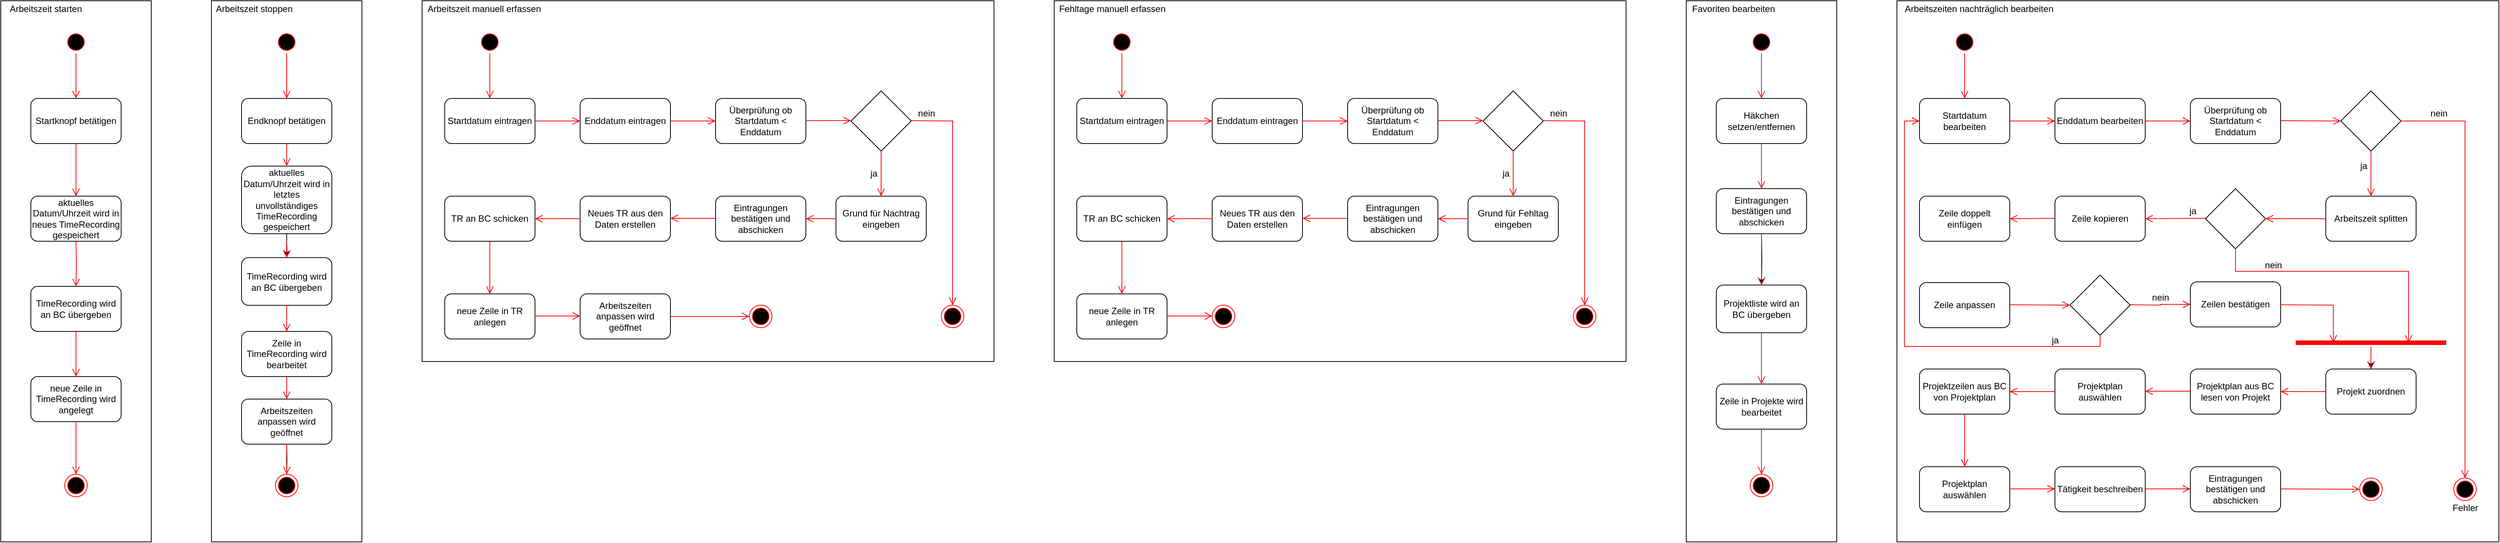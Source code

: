 <mxfile version="17.2.4" type="device"><diagram id="kgpKYQtTHZ0yAKxKKP6v" name="Page-1"><mxGraphModel dx="1422" dy="865" grid="1" gridSize="10" guides="1" tooltips="1" connect="1" arrows="1" fold="1" page="1" pageScale="1" pageWidth="1169" pageHeight="827" math="0" shadow="0"><root><mxCell id="0"/><mxCell id="1" parent="0"/><mxCell id="fojw1kP95A78XZl5-743-1" value="Arbeitszeit starten" style="rounded=0;whiteSpace=wrap;html=1;labelPosition=left;verticalLabelPosition=top;align=right;verticalAlign=bottom;spacingBottom=-20;textDirection=ltr;fontColor=default;spacingLeft=0;spacingRight=-110;" vertex="1" parent="1"><mxGeometry x="40" y="40" width="200" height="720" as="geometry"/></mxCell><mxCell id="fojw1kP95A78XZl5-743-2" value="Startknopf betätigen" style="rounded=1;whiteSpace=wrap;html=1;fontColor=default;" vertex="1" parent="1"><mxGeometry x="80" y="170" width="120" height="60" as="geometry"/></mxCell><mxCell id="fojw1kP95A78XZl5-743-3" value="aktuelles Datum/Uhrzeit wird in neues TimeRecording gespeichert" style="rounded=1;whiteSpace=wrap;html=1;fontColor=default;" vertex="1" parent="1"><mxGeometry x="80" y="300" width="120" height="60" as="geometry"/></mxCell><mxCell id="fojw1kP95A78XZl5-743-4" value="TimeRecording wird an BC übergeben" style="rounded=1;whiteSpace=wrap;html=1;fontColor=default;" vertex="1" parent="1"><mxGeometry x="80" y="420" width="120" height="60" as="geometry"/></mxCell><mxCell id="fojw1kP95A78XZl5-743-5" value="neue Zeile in TimeRecording wird angelegt" style="rounded=1;whiteSpace=wrap;html=1;fontColor=default;" vertex="1" parent="1"><mxGeometry x="80" y="540" width="120" height="60" as="geometry"/></mxCell><mxCell id="fojw1kP95A78XZl5-743-6" value="" style="ellipse;html=1;shape=startState;fillColor=#000000;strokeColor=#ff0000;fontColor=default;" vertex="1" parent="1"><mxGeometry x="125" y="80" width="30" height="30" as="geometry"/></mxCell><mxCell id="fojw1kP95A78XZl5-743-7" value="" style="edgeStyle=orthogonalEdgeStyle;html=1;verticalAlign=bottom;endArrow=open;endSize=8;strokeColor=#ff0000;rounded=0;fontColor=default;" edge="1" source="fojw1kP95A78XZl5-743-6" parent="1"><mxGeometry relative="1" as="geometry"><mxPoint x="140" y="170" as="targetPoint"/></mxGeometry></mxCell><mxCell id="fojw1kP95A78XZl5-743-9" value="" style="edgeStyle=orthogonalEdgeStyle;html=1;verticalAlign=bottom;endArrow=open;endSize=8;strokeColor=#ff0000;rounded=0;fontColor=default;entryX=0.5;entryY=0;entryDx=0;entryDy=0;exitX=0.5;exitY=1;exitDx=0;exitDy=0;" edge="1" parent="1" source="fojw1kP95A78XZl5-743-2" target="fojw1kP95A78XZl5-743-3"><mxGeometry relative="1" as="geometry"><mxPoint x="160" y="190" as="targetPoint"/><mxPoint x="160" y="130" as="sourcePoint"/></mxGeometry></mxCell><mxCell id="fojw1kP95A78XZl5-743-10" value="" style="edgeStyle=orthogonalEdgeStyle;html=1;verticalAlign=bottom;endArrow=open;endSize=8;strokeColor=#ff0000;rounded=0;fontColor=default;entryX=0.5;entryY=0;entryDx=0;entryDy=0;" edge="1" parent="1" target="fojw1kP95A78XZl5-743-4"><mxGeometry relative="1" as="geometry"><mxPoint x="170" y="200" as="targetPoint"/><mxPoint x="140" y="360" as="sourcePoint"/></mxGeometry></mxCell><mxCell id="fojw1kP95A78XZl5-743-11" value="" style="edgeStyle=orthogonalEdgeStyle;html=1;verticalAlign=bottom;endArrow=open;endSize=8;strokeColor=#ff0000;rounded=0;fontColor=default;entryX=0.5;entryY=0;entryDx=0;entryDy=0;exitX=0.5;exitY=1;exitDx=0;exitDy=0;" edge="1" parent="1" source="fojw1kP95A78XZl5-743-4" target="fojw1kP95A78XZl5-743-5"><mxGeometry relative="1" as="geometry"><mxPoint x="180" y="210" as="targetPoint"/><mxPoint x="180" y="150" as="sourcePoint"/></mxGeometry></mxCell><mxCell id="fojw1kP95A78XZl5-743-12" value="" style="ellipse;html=1;shape=endState;fillColor=#000000;strokeColor=#ff0000;fontColor=default;" vertex="1" parent="1"><mxGeometry x="125" y="670" width="30" height="30" as="geometry"/></mxCell><mxCell id="fojw1kP95A78XZl5-743-13" value="" style="edgeStyle=orthogonalEdgeStyle;html=1;verticalAlign=bottom;endArrow=open;endSize=8;strokeColor=#ff0000;rounded=0;fontColor=default;entryX=0.5;entryY=0;entryDx=0;entryDy=0;exitX=0.5;exitY=1;exitDx=0;exitDy=0;" edge="1" parent="1" source="fojw1kP95A78XZl5-743-5" target="fojw1kP95A78XZl5-743-12"><mxGeometry relative="1" as="geometry"><mxPoint x="150" y="550" as="targetPoint"/><mxPoint x="150" y="490" as="sourcePoint"/></mxGeometry></mxCell><mxCell id="fojw1kP95A78XZl5-743-15" value="Arbeitszeit stoppen" style="rounded=0;whiteSpace=wrap;html=1;labelPosition=left;verticalLabelPosition=top;align=right;verticalAlign=bottom;spacingBottom=-20;textDirection=ltr;fontColor=default;spacingLeft=0;spacingRight=-110;" vertex="1" parent="1"><mxGeometry x="320" y="40" width="200" height="720" as="geometry"/></mxCell><mxCell id="fojw1kP95A78XZl5-743-16" value="Endknopf betätigen" style="rounded=1;whiteSpace=wrap;html=1;fontColor=default;" vertex="1" parent="1"><mxGeometry x="360" y="170" width="120" height="60" as="geometry"/></mxCell><mxCell id="fojw1kP95A78XZl5-743-30" value="" style="edgeStyle=orthogonalEdgeStyle;rounded=0;orthogonalLoop=1;jettySize=auto;html=1;fontColor=default;" edge="1" parent="1" source="fojw1kP95A78XZl5-743-17" target="fojw1kP95A78XZl5-743-18"><mxGeometry relative="1" as="geometry"/></mxCell><mxCell id="fojw1kP95A78XZl5-743-17" value="aktuelles Datum/Uhrzeit wird in letztes unvollständiges TimeRecording gespeichert" style="rounded=1;whiteSpace=wrap;html=1;fontColor=default;" vertex="1" parent="1"><mxGeometry x="360" y="260" width="120" height="90" as="geometry"/></mxCell><mxCell id="fojw1kP95A78XZl5-743-18" value="TimeRecording wird an BC übergeben" style="rounded=1;whiteSpace=wrap;html=1;fontColor=default;" vertex="1" parent="1"><mxGeometry x="360" y="381.75" width="120" height="63.5" as="geometry"/></mxCell><mxCell id="fojw1kP95A78XZl5-743-19" value="Zeile in TimeRecording wird bearbeitet" style="rounded=1;whiteSpace=wrap;html=1;fontColor=default;" vertex="1" parent="1"><mxGeometry x="360" y="480" width="120" height="60" as="geometry"/></mxCell><mxCell id="fojw1kP95A78XZl5-743-20" value="" style="ellipse;html=1;shape=startState;fillColor=#000000;strokeColor=#ff0000;fontColor=default;" vertex="1" parent="1"><mxGeometry x="405" y="80" width="30" height="30" as="geometry"/></mxCell><mxCell id="fojw1kP95A78XZl5-743-21" value="" style="edgeStyle=orthogonalEdgeStyle;html=1;verticalAlign=bottom;endArrow=open;endSize=8;strokeColor=#ff0000;rounded=0;fontColor=default;" edge="1" parent="1" source="fojw1kP95A78XZl5-743-20"><mxGeometry relative="1" as="geometry"><mxPoint x="420" y="170" as="targetPoint"/></mxGeometry></mxCell><mxCell id="fojw1kP95A78XZl5-743-22" value="" style="edgeStyle=orthogonalEdgeStyle;html=1;verticalAlign=bottom;endArrow=open;endSize=8;strokeColor=#ff0000;rounded=0;fontColor=default;entryX=0.5;entryY=0;entryDx=0;entryDy=0;exitX=0.5;exitY=1;exitDx=0;exitDy=0;" edge="1" parent="1" source="fojw1kP95A78XZl5-743-16" target="fojw1kP95A78XZl5-743-17"><mxGeometry relative="1" as="geometry"><mxPoint x="440" y="190" as="targetPoint"/><mxPoint x="440" y="130" as="sourcePoint"/></mxGeometry></mxCell><mxCell id="fojw1kP95A78XZl5-743-23" value="" style="edgeStyle=orthogonalEdgeStyle;html=1;verticalAlign=bottom;endArrow=open;endSize=8;strokeColor=#ff0000;rounded=0;fontColor=default;entryX=0.5;entryY=0;entryDx=0;entryDy=0;" edge="1" parent="1" target="fojw1kP95A78XZl5-743-18"><mxGeometry relative="1" as="geometry"><mxPoint x="450" y="200" as="targetPoint"/><mxPoint x="420" y="360" as="sourcePoint"/></mxGeometry></mxCell><mxCell id="fojw1kP95A78XZl5-743-24" value="" style="edgeStyle=orthogonalEdgeStyle;html=1;verticalAlign=bottom;endArrow=open;endSize=8;strokeColor=#ff0000;rounded=0;fontColor=default;entryX=0.5;entryY=0;entryDx=0;entryDy=0;exitX=0.5;exitY=1;exitDx=0;exitDy=0;" edge="1" parent="1" source="fojw1kP95A78XZl5-743-18" target="fojw1kP95A78XZl5-743-19"><mxGeometry relative="1" as="geometry"><mxPoint x="460" y="210" as="targetPoint"/><mxPoint x="460" y="150" as="sourcePoint"/></mxGeometry></mxCell><mxCell id="fojw1kP95A78XZl5-743-67" value="" style="edgeStyle=orthogonalEdgeStyle;rounded=0;orthogonalLoop=1;jettySize=auto;html=1;fontColor=default;" edge="1" parent="1" source="fojw1kP95A78XZl5-743-25"><mxGeometry relative="1" as="geometry"><mxPoint x="420" y="590" as="targetPoint"/></mxGeometry></mxCell><mxCell id="fojw1kP95A78XZl5-743-25" value="" style="ellipse;html=1;shape=endState;fillColor=#000000;strokeColor=#ff0000;fontColor=default;" vertex="1" parent="1"><mxGeometry x="405" y="670" width="30" height="30" as="geometry"/></mxCell><mxCell id="fojw1kP95A78XZl5-743-27" value="Arbeitszeiten anpassen wird geöffnet" style="rounded=1;whiteSpace=wrap;html=1;fontColor=default;" vertex="1" parent="1"><mxGeometry x="360" y="570" width="120" height="60" as="geometry"/></mxCell><mxCell id="fojw1kP95A78XZl5-743-28" value="" style="edgeStyle=orthogonalEdgeStyle;html=1;verticalAlign=bottom;endArrow=open;endSize=8;strokeColor=#ff0000;rounded=0;fontColor=default;entryX=0.5;entryY=0;entryDx=0;entryDy=0;exitX=0.5;exitY=1;exitDx=0;exitDy=0;" edge="1" parent="1" source="fojw1kP95A78XZl5-743-19" target="fojw1kP95A78XZl5-743-27"><mxGeometry relative="1" as="geometry"><mxPoint x="430" y="510" as="targetPoint"/><mxPoint x="430" y="453.5" as="sourcePoint"/></mxGeometry></mxCell><mxCell id="fojw1kP95A78XZl5-743-29" value="" style="edgeStyle=orthogonalEdgeStyle;html=1;verticalAlign=bottom;endArrow=open;endSize=8;strokeColor=#ff0000;rounded=0;fontColor=default;entryX=0.5;entryY=0;entryDx=0;entryDy=0;" edge="1" parent="1" target="fojw1kP95A78XZl5-743-25"><mxGeometry relative="1" as="geometry"><mxPoint x="440" y="520" as="targetPoint"/><mxPoint x="420" y="630" as="sourcePoint"/></mxGeometry></mxCell><mxCell id="fojw1kP95A78XZl5-743-32" value="Arbeitszeit manuell erfassen" style="rounded=0;whiteSpace=wrap;html=1;labelPosition=left;verticalLabelPosition=top;align=right;verticalAlign=bottom;spacingBottom=-20;textDirection=ltr;fontColor=default;spacingLeft=0;spacingRight=-160;" vertex="1" parent="1"><mxGeometry x="600" y="40" width="760" height="480" as="geometry"/></mxCell><mxCell id="fojw1kP95A78XZl5-743-33" value="" style="ellipse;html=1;shape=startState;fillColor=#000000;strokeColor=#ff0000;fontColor=default;" vertex="1" parent="1"><mxGeometry x="675" y="80" width="30" height="30" as="geometry"/></mxCell><mxCell id="fojw1kP95A78XZl5-743-34" value="" style="edgeStyle=orthogonalEdgeStyle;html=1;verticalAlign=bottom;endArrow=open;endSize=8;strokeColor=#ff0000;rounded=0;fontColor=default;" edge="1" source="fojw1kP95A78XZl5-743-33" parent="1"><mxGeometry relative="1" as="geometry"><mxPoint x="690" y="170" as="targetPoint"/></mxGeometry></mxCell><mxCell id="fojw1kP95A78XZl5-743-35" value="Startdatum eintragen" style="rounded=1;whiteSpace=wrap;html=1;fontColor=default;" vertex="1" parent="1"><mxGeometry x="630" y="170" width="120" height="60" as="geometry"/></mxCell><mxCell id="fojw1kP95A78XZl5-743-36" value="Enddatum eintragen" style="rounded=1;whiteSpace=wrap;html=1;fontColor=default;" vertex="1" parent="1"><mxGeometry x="810" y="170" width="120" height="60" as="geometry"/></mxCell><mxCell id="fojw1kP95A78XZl5-743-37" value="Überprüfung ob Startdatum &amp;lt; Enddatum" style="rounded=1;whiteSpace=wrap;html=1;fontColor=default;" vertex="1" parent="1"><mxGeometry x="990" y="170" width="120" height="60" as="geometry"/></mxCell><mxCell id="fojw1kP95A78XZl5-743-41" value="" style="edgeStyle=orthogonalEdgeStyle;html=1;verticalAlign=bottom;endArrow=open;endSize=8;strokeColor=#ff0000;rounded=0;fontColor=default;entryX=0;entryY=0.5;entryDx=0;entryDy=0;exitX=1;exitY=0.5;exitDx=0;exitDy=0;" edge="1" parent="1" source="fojw1kP95A78XZl5-743-35" target="fojw1kP95A78XZl5-743-36"><mxGeometry relative="1" as="geometry"><mxPoint x="700" y="180" as="targetPoint"/><mxPoint x="700" y="120" as="sourcePoint"/></mxGeometry></mxCell><mxCell id="fojw1kP95A78XZl5-743-42" value="" style="edgeStyle=orthogonalEdgeStyle;html=1;verticalAlign=bottom;endArrow=open;endSize=8;strokeColor=#ff0000;rounded=0;fontColor=default;entryX=0;entryY=0.5;entryDx=0;entryDy=0;exitX=1;exitY=0.5;exitDx=0;exitDy=0;" edge="1" parent="1" source="fojw1kP95A78XZl5-743-36" target="fojw1kP95A78XZl5-743-37"><mxGeometry relative="1" as="geometry"><mxPoint x="820" y="210" as="targetPoint"/><mxPoint x="760" y="210" as="sourcePoint"/></mxGeometry></mxCell><mxCell id="fojw1kP95A78XZl5-743-44" value="" style="rhombus;whiteSpace=wrap;html=1;fontColor=default;" vertex="1" parent="1"><mxGeometry x="1170" y="160" width="80" height="80" as="geometry"/></mxCell><mxCell id="fojw1kP95A78XZl5-743-46" value="" style="edgeStyle=orthogonalEdgeStyle;html=1;verticalAlign=bottom;endArrow=open;endSize=8;strokeColor=#ff0000;rounded=0;fontColor=default;entryX=0;entryY=0.5;entryDx=0;entryDy=0;exitX=1;exitY=0.5;exitDx=0;exitDy=0;" edge="1" parent="1"><mxGeometry relative="1" as="geometry"><mxPoint x="1170" y="199.5" as="targetPoint"/><mxPoint x="1110" y="199.5" as="sourcePoint"/></mxGeometry></mxCell><mxCell id="fojw1kP95A78XZl5-743-48" value="Grund für Nachtrag eingeben" style="rounded=1;whiteSpace=wrap;html=1;fontColor=default;" vertex="1" parent="1"><mxGeometry x="1150" y="300" width="120" height="60" as="geometry"/></mxCell><mxCell id="fojw1kP95A78XZl5-743-49" value="" style="edgeStyle=orthogonalEdgeStyle;html=1;verticalAlign=bottom;endArrow=open;endSize=8;strokeColor=#ff0000;rounded=0;fontColor=default;entryX=0.5;entryY=0;entryDx=0;entryDy=0;exitX=0.5;exitY=1;exitDx=0;exitDy=0;" edge="1" parent="1" source="fojw1kP95A78XZl5-743-44" target="fojw1kP95A78XZl5-743-48"><mxGeometry relative="1" as="geometry"><mxPoint x="1240" y="280" as="targetPoint"/><mxPoint x="1180" y="280" as="sourcePoint"/></mxGeometry></mxCell><mxCell id="fojw1kP95A78XZl5-743-50" value="ja" style="text;html=1;align=center;verticalAlign=middle;resizable=0;points=[];autosize=1;strokeColor=none;fillColor=none;fontColor=default;" vertex="1" parent="1"><mxGeometry x="1190" y="260" width="20" height="20" as="geometry"/></mxCell><mxCell id="fojw1kP95A78XZl5-743-51" value="" style="edgeStyle=orthogonalEdgeStyle;html=1;verticalAlign=bottom;endArrow=open;endSize=8;strokeColor=#ff0000;rounded=0;fontColor=default;entryX=0.5;entryY=0;entryDx=0;entryDy=0;exitX=1;exitY=0.5;exitDx=0;exitDy=0;" edge="1" parent="1" target="fojw1kP95A78XZl5-743-52"><mxGeometry relative="1" as="geometry"><mxPoint x="1310" y="199.5" as="targetPoint"/><mxPoint x="1250" y="199.5" as="sourcePoint"/></mxGeometry></mxCell><mxCell id="fojw1kP95A78XZl5-743-52" value="" style="ellipse;html=1;shape=endState;fillColor=#000000;strokeColor=#ff0000;fontColor=default;" vertex="1" parent="1"><mxGeometry x="1290" y="445" width="30" height="30" as="geometry"/></mxCell><mxCell id="fojw1kP95A78XZl5-743-53" value="nein" style="text;html=1;align=center;verticalAlign=middle;resizable=0;points=[];autosize=1;strokeColor=none;fillColor=none;fontColor=default;" vertex="1" parent="1"><mxGeometry x="1250" y="180" width="40" height="20" as="geometry"/></mxCell><mxCell id="fojw1kP95A78XZl5-743-54" value="Eintragungen bestätigen und abschicken" style="rounded=1;whiteSpace=wrap;html=1;fontColor=default;" vertex="1" parent="1"><mxGeometry x="990" y="300" width="120" height="60" as="geometry"/></mxCell><mxCell id="fojw1kP95A78XZl5-743-55" value="Neues TR aus den Daten erstellen" style="rounded=1;whiteSpace=wrap;html=1;fontColor=default;" vertex="1" parent="1"><mxGeometry x="810" y="300" width="120" height="60" as="geometry"/></mxCell><mxCell id="fojw1kP95A78XZl5-743-56" value="TR an BC schicken" style="rounded=1;whiteSpace=wrap;html=1;fontColor=default;" vertex="1" parent="1"><mxGeometry x="630" y="300" width="120" height="60" as="geometry"/></mxCell><mxCell id="fojw1kP95A78XZl5-743-57" value="neue Zeile in TR anlegen" style="rounded=1;whiteSpace=wrap;html=1;fontColor=default;" vertex="1" parent="1"><mxGeometry x="630" y="430" width="120" height="60" as="geometry"/></mxCell><mxCell id="fojw1kP95A78XZl5-743-60" value="Arbeitszeiten anpassen wird geöffnet" style="rounded=1;whiteSpace=wrap;html=1;fontColor=default;" vertex="1" parent="1"><mxGeometry x="810" y="430" width="120" height="60" as="geometry"/></mxCell><mxCell id="fojw1kP95A78XZl5-743-61" value="" style="edgeStyle=orthogonalEdgeStyle;html=1;verticalAlign=bottom;endArrow=open;endSize=8;strokeColor=#ff0000;rounded=0;fontColor=default;entryX=0;entryY=0.5;entryDx=0;entryDy=0;exitX=1;exitY=0.5;exitDx=0;exitDy=0;" edge="1" parent="1"><mxGeometry relative="1" as="geometry"><mxPoint x="810" y="459.5" as="targetPoint"/><mxPoint x="750" y="459.5" as="sourcePoint"/></mxGeometry></mxCell><mxCell id="fojw1kP95A78XZl5-743-62" value="" style="edgeStyle=orthogonalEdgeStyle;html=1;verticalAlign=bottom;endArrow=open;endSize=8;strokeColor=#ff0000;rounded=0;fontColor=default;entryX=0.5;entryY=0;entryDx=0;entryDy=0;exitX=0.5;exitY=1;exitDx=0;exitDy=0;" edge="1" parent="1" source="fojw1kP95A78XZl5-743-56" target="fojw1kP95A78XZl5-743-57"><mxGeometry relative="1" as="geometry"><mxPoint x="810" y="414" as="targetPoint"/><mxPoint x="750" y="414" as="sourcePoint"/></mxGeometry></mxCell><mxCell id="fojw1kP95A78XZl5-743-63" value="" style="edgeStyle=orthogonalEdgeStyle;html=1;verticalAlign=bottom;endArrow=open;endSize=8;strokeColor=#ff0000;rounded=0;fontColor=default;entryX=1;entryY=0.5;entryDx=0;entryDy=0;exitX=0;exitY=0.5;exitDx=0;exitDy=0;" edge="1" parent="1" source="fojw1kP95A78XZl5-743-55" target="fojw1kP95A78XZl5-743-56"><mxGeometry relative="1" as="geometry"><mxPoint x="700" y="440" as="targetPoint"/><mxPoint x="700" y="370" as="sourcePoint"/></mxGeometry></mxCell><mxCell id="fojw1kP95A78XZl5-743-64" value="" style="edgeStyle=orthogonalEdgeStyle;html=1;verticalAlign=bottom;endArrow=open;endSize=8;strokeColor=#ff0000;rounded=0;fontColor=default;entryX=1;entryY=0.5;entryDx=0;entryDy=0;exitX=0;exitY=0.5;exitDx=0;exitDy=0;" edge="1" parent="1"><mxGeometry relative="1" as="geometry"><mxPoint x="930" y="329.5" as="targetPoint"/><mxPoint x="990" y="329.5" as="sourcePoint"/></mxGeometry></mxCell><mxCell id="fojw1kP95A78XZl5-743-65" value="" style="edgeStyle=orthogonalEdgeStyle;html=1;verticalAlign=bottom;endArrow=open;endSize=8;strokeColor=#ff0000;rounded=0;fontColor=default;" edge="1" parent="1"><mxGeometry relative="1" as="geometry"><mxPoint x="1110" y="330" as="targetPoint"/><mxPoint x="1150" y="330" as="sourcePoint"/></mxGeometry></mxCell><mxCell id="fojw1kP95A78XZl5-743-68" value="" style="ellipse;html=1;shape=endState;fillColor=#000000;strokeColor=#ff0000;fontColor=default;" vertex="1" parent="1"><mxGeometry x="1035" y="445" width="30" height="30" as="geometry"/></mxCell><mxCell id="fojw1kP95A78XZl5-743-69" value="" style="edgeStyle=orthogonalEdgeStyle;html=1;verticalAlign=bottom;endArrow=open;endSize=8;strokeColor=#ff0000;rounded=0;fontColor=default;entryX=0;entryY=0.5;entryDx=0;entryDy=0;exitX=1;exitY=0.5;exitDx=0;exitDy=0;" edge="1" parent="1" target="fojw1kP95A78XZl5-743-68" source="fojw1kP95A78XZl5-743-60"><mxGeometry relative="1" as="geometry"><mxPoint x="1065" y="300" as="targetPoint"/><mxPoint x="1045" y="410" as="sourcePoint"/></mxGeometry></mxCell><mxCell id="fojw1kP95A78XZl5-743-70" value="Fehltage manuell erfassen" style="rounded=0;whiteSpace=wrap;html=1;labelPosition=left;verticalLabelPosition=top;align=right;verticalAlign=bottom;spacingBottom=-20;textDirection=ltr;fontColor=default;spacingLeft=0;spacingRight=-150;" vertex="1" parent="1"><mxGeometry x="1440" y="40" width="760" height="480" as="geometry"/></mxCell><mxCell id="fojw1kP95A78XZl5-743-71" value="" style="ellipse;html=1;shape=startState;fillColor=#000000;strokeColor=#ff0000;fontColor=default;" vertex="1" parent="1"><mxGeometry x="1515" y="80" width="30" height="30" as="geometry"/></mxCell><mxCell id="fojw1kP95A78XZl5-743-72" value="" style="edgeStyle=orthogonalEdgeStyle;html=1;verticalAlign=bottom;endArrow=open;endSize=8;strokeColor=#ff0000;rounded=0;fontColor=default;" edge="1" source="fojw1kP95A78XZl5-743-71" parent="1"><mxGeometry relative="1" as="geometry"><mxPoint x="1530" y="170" as="targetPoint"/></mxGeometry></mxCell><mxCell id="fojw1kP95A78XZl5-743-73" value="Startdatum eintragen" style="rounded=1;whiteSpace=wrap;html=1;fontColor=default;" vertex="1" parent="1"><mxGeometry x="1470" y="170" width="120" height="60" as="geometry"/></mxCell><mxCell id="fojw1kP95A78XZl5-743-74" value="Enddatum eintragen" style="rounded=1;whiteSpace=wrap;html=1;fontColor=default;" vertex="1" parent="1"><mxGeometry x="1650" y="170" width="120" height="60" as="geometry"/></mxCell><mxCell id="fojw1kP95A78XZl5-743-75" value="Überprüfung ob Startdatum &amp;lt; Enddatum" style="rounded=1;whiteSpace=wrap;html=1;fontColor=default;" vertex="1" parent="1"><mxGeometry x="1830" y="170" width="120" height="60" as="geometry"/></mxCell><mxCell id="fojw1kP95A78XZl5-743-76" value="" style="edgeStyle=orthogonalEdgeStyle;html=1;verticalAlign=bottom;endArrow=open;endSize=8;strokeColor=#ff0000;rounded=0;fontColor=default;entryX=0;entryY=0.5;entryDx=0;entryDy=0;exitX=1;exitY=0.5;exitDx=0;exitDy=0;" edge="1" source="fojw1kP95A78XZl5-743-73" target="fojw1kP95A78XZl5-743-74" parent="1"><mxGeometry relative="1" as="geometry"><mxPoint x="1540" y="180" as="targetPoint"/><mxPoint x="1540" y="120" as="sourcePoint"/></mxGeometry></mxCell><mxCell id="fojw1kP95A78XZl5-743-77" value="" style="edgeStyle=orthogonalEdgeStyle;html=1;verticalAlign=bottom;endArrow=open;endSize=8;strokeColor=#ff0000;rounded=0;fontColor=default;entryX=0;entryY=0.5;entryDx=0;entryDy=0;exitX=1;exitY=0.5;exitDx=0;exitDy=0;" edge="1" source="fojw1kP95A78XZl5-743-74" target="fojw1kP95A78XZl5-743-75" parent="1"><mxGeometry relative="1" as="geometry"><mxPoint x="1660" y="210" as="targetPoint"/><mxPoint x="1600" y="210" as="sourcePoint"/></mxGeometry></mxCell><mxCell id="fojw1kP95A78XZl5-743-78" value="" style="rhombus;whiteSpace=wrap;html=1;fontColor=default;" vertex="1" parent="1"><mxGeometry x="2010" y="160" width="80" height="80" as="geometry"/></mxCell><mxCell id="fojw1kP95A78XZl5-743-79" value="" style="edgeStyle=orthogonalEdgeStyle;html=1;verticalAlign=bottom;endArrow=open;endSize=8;strokeColor=#ff0000;rounded=0;fontColor=default;entryX=0;entryY=0.5;entryDx=0;entryDy=0;exitX=1;exitY=0.5;exitDx=0;exitDy=0;" edge="1" parent="1"><mxGeometry relative="1" as="geometry"><mxPoint x="2010" y="199.5" as="targetPoint"/><mxPoint x="1950" y="199.5" as="sourcePoint"/></mxGeometry></mxCell><mxCell id="fojw1kP95A78XZl5-743-80" value="Grund für Fehltag eingeben" style="rounded=1;whiteSpace=wrap;html=1;fontColor=default;" vertex="1" parent="1"><mxGeometry x="1990" y="300" width="120" height="60" as="geometry"/></mxCell><mxCell id="fojw1kP95A78XZl5-743-81" value="" style="edgeStyle=orthogonalEdgeStyle;html=1;verticalAlign=bottom;endArrow=open;endSize=8;strokeColor=#ff0000;rounded=0;fontColor=default;entryX=0.5;entryY=0;entryDx=0;entryDy=0;exitX=0.5;exitY=1;exitDx=0;exitDy=0;" edge="1" source="fojw1kP95A78XZl5-743-78" target="fojw1kP95A78XZl5-743-80" parent="1"><mxGeometry relative="1" as="geometry"><mxPoint x="2080" y="280" as="targetPoint"/><mxPoint x="2020" y="280" as="sourcePoint"/></mxGeometry></mxCell><mxCell id="fojw1kP95A78XZl5-743-82" value="ja" style="text;html=1;align=center;verticalAlign=middle;resizable=0;points=[];autosize=1;strokeColor=none;fillColor=none;fontColor=default;" vertex="1" parent="1"><mxGeometry x="2030" y="260" width="20" height="20" as="geometry"/></mxCell><mxCell id="fojw1kP95A78XZl5-743-83" value="" style="edgeStyle=orthogonalEdgeStyle;html=1;verticalAlign=bottom;endArrow=open;endSize=8;strokeColor=#ff0000;rounded=0;fontColor=default;entryX=0.5;entryY=0;entryDx=0;entryDy=0;exitX=1;exitY=0.5;exitDx=0;exitDy=0;" edge="1" target="fojw1kP95A78XZl5-743-84" parent="1"><mxGeometry relative="1" as="geometry"><mxPoint x="2150" y="199.5" as="targetPoint"/><mxPoint x="2090" y="199.5" as="sourcePoint"/></mxGeometry></mxCell><mxCell id="fojw1kP95A78XZl5-743-84" value="" style="ellipse;html=1;shape=endState;fillColor=#000000;strokeColor=#ff0000;fontColor=default;" vertex="1" parent="1"><mxGeometry x="2130" y="445" width="30" height="30" as="geometry"/></mxCell><mxCell id="fojw1kP95A78XZl5-743-85" value="nein" style="text;html=1;align=center;verticalAlign=middle;resizable=0;points=[];autosize=1;strokeColor=none;fillColor=none;fontColor=default;" vertex="1" parent="1"><mxGeometry x="2090" y="180" width="40" height="20" as="geometry"/></mxCell><mxCell id="fojw1kP95A78XZl5-743-86" value="Eintragungen bestätigen und abschicken" style="rounded=1;whiteSpace=wrap;html=1;fontColor=default;" vertex="1" parent="1"><mxGeometry x="1830" y="300" width="120" height="60" as="geometry"/></mxCell><mxCell id="fojw1kP95A78XZl5-743-87" value="Neues TR aus den Daten erstellen" style="rounded=1;whiteSpace=wrap;html=1;fontColor=default;" vertex="1" parent="1"><mxGeometry x="1650" y="300" width="120" height="60" as="geometry"/></mxCell><mxCell id="fojw1kP95A78XZl5-743-88" value="TR an BC schicken" style="rounded=1;whiteSpace=wrap;html=1;fontColor=default;" vertex="1" parent="1"><mxGeometry x="1470" y="300" width="120" height="60" as="geometry"/></mxCell><mxCell id="fojw1kP95A78XZl5-743-89" value="neue Zeile in TR anlegen" style="rounded=1;whiteSpace=wrap;html=1;fontColor=default;" vertex="1" parent="1"><mxGeometry x="1470" y="430" width="120" height="60" as="geometry"/></mxCell><mxCell id="fojw1kP95A78XZl5-743-91" value="" style="edgeStyle=orthogonalEdgeStyle;html=1;verticalAlign=bottom;endArrow=open;endSize=8;strokeColor=#ff0000;rounded=0;fontColor=default;entryX=0;entryY=0.5;entryDx=0;entryDy=0;exitX=1;exitY=0.5;exitDx=0;exitDy=0;" edge="1" parent="1"><mxGeometry relative="1" as="geometry"><mxPoint x="1650" y="459.5" as="targetPoint"/><mxPoint x="1590" y="459.5" as="sourcePoint"/></mxGeometry></mxCell><mxCell id="fojw1kP95A78XZl5-743-92" value="" style="edgeStyle=orthogonalEdgeStyle;html=1;verticalAlign=bottom;endArrow=open;endSize=8;strokeColor=#ff0000;rounded=0;fontColor=default;entryX=0.5;entryY=0;entryDx=0;entryDy=0;exitX=0.5;exitY=1;exitDx=0;exitDy=0;" edge="1" source="fojw1kP95A78XZl5-743-88" target="fojw1kP95A78XZl5-743-89" parent="1"><mxGeometry relative="1" as="geometry"><mxPoint x="1650" y="414" as="targetPoint"/><mxPoint x="1590" y="414" as="sourcePoint"/></mxGeometry></mxCell><mxCell id="fojw1kP95A78XZl5-743-93" value="" style="edgeStyle=orthogonalEdgeStyle;html=1;verticalAlign=bottom;endArrow=open;endSize=8;strokeColor=#ff0000;rounded=0;fontColor=default;entryX=1;entryY=0.5;entryDx=0;entryDy=0;exitX=0;exitY=0.5;exitDx=0;exitDy=0;" edge="1" source="fojw1kP95A78XZl5-743-87" target="fojw1kP95A78XZl5-743-88" parent="1"><mxGeometry relative="1" as="geometry"><mxPoint x="1540" y="440" as="targetPoint"/><mxPoint x="1540" y="370" as="sourcePoint"/></mxGeometry></mxCell><mxCell id="fojw1kP95A78XZl5-743-94" value="" style="edgeStyle=orthogonalEdgeStyle;html=1;verticalAlign=bottom;endArrow=open;endSize=8;strokeColor=#ff0000;rounded=0;fontColor=default;entryX=1;entryY=0.5;entryDx=0;entryDy=0;exitX=0;exitY=0.5;exitDx=0;exitDy=0;" edge="1" parent="1"><mxGeometry relative="1" as="geometry"><mxPoint x="1770" y="329.5" as="targetPoint"/><mxPoint x="1830" y="329.5" as="sourcePoint"/></mxGeometry></mxCell><mxCell id="fojw1kP95A78XZl5-743-95" value="" style="edgeStyle=orthogonalEdgeStyle;html=1;verticalAlign=bottom;endArrow=open;endSize=8;strokeColor=#ff0000;rounded=0;fontColor=default;" edge="1" parent="1"><mxGeometry relative="1" as="geometry"><mxPoint x="1950" y="330" as="targetPoint"/><mxPoint x="1990" y="330" as="sourcePoint"/></mxGeometry></mxCell><mxCell id="fojw1kP95A78XZl5-743-96" value="" style="ellipse;html=1;shape=endState;fillColor=#000000;strokeColor=#ff0000;fontColor=default;" vertex="1" parent="1"><mxGeometry x="1650" y="445" width="30" height="30" as="geometry"/></mxCell><mxCell id="fojw1kP95A78XZl5-743-98" value="Favoriten bearbeiten" style="rounded=0;whiteSpace=wrap;html=1;labelPosition=left;verticalLabelPosition=top;align=right;verticalAlign=bottom;spacingBottom=-20;textDirection=ltr;fontColor=default;spacingLeft=0;spacingRight=-120;" vertex="1" parent="1"><mxGeometry x="2280" y="40" width="200" height="720" as="geometry"/></mxCell><mxCell id="fojw1kP95A78XZl5-743-99" value="Häkchen setzen/entfernen" style="rounded=1;whiteSpace=wrap;html=1;fontColor=default;" vertex="1" parent="1"><mxGeometry x="2320" y="170" width="120" height="60" as="geometry"/></mxCell><mxCell id="fojw1kP95A78XZl5-743-100" value="" style="edgeStyle=orthogonalEdgeStyle;rounded=0;orthogonalLoop=1;jettySize=auto;html=1;fontColor=default;" edge="1" parent="1" target="fojw1kP95A78XZl5-743-102"><mxGeometry relative="1" as="geometry"><mxPoint x="2380" y="350" as="sourcePoint"/></mxGeometry></mxCell><mxCell id="fojw1kP95A78XZl5-743-102" value="Projektliste wird an BC übergeben" style="rounded=1;whiteSpace=wrap;html=1;fontColor=default;" vertex="1" parent="1"><mxGeometry x="2320" y="418.25" width="120" height="63.5" as="geometry"/></mxCell><mxCell id="fojw1kP95A78XZl5-743-103" value="Zeile in Projekte wird bearbeitet" style="rounded=1;whiteSpace=wrap;html=1;fontColor=default;" vertex="1" parent="1"><mxGeometry x="2320" y="550" width="120" height="60" as="geometry"/></mxCell><mxCell id="fojw1kP95A78XZl5-743-104" value="" style="ellipse;html=1;shape=startState;fillColor=#000000;strokeColor=#ff0000;fontColor=default;" vertex="1" parent="1"><mxGeometry x="2365" y="80" width="30" height="30" as="geometry"/></mxCell><mxCell id="fojw1kP95A78XZl5-743-105" value="" style="edgeStyle=orthogonalEdgeStyle;html=1;verticalAlign=bottom;endArrow=open;endSize=8;strokeColor=#ff0000;rounded=0;fontColor=default;" edge="1" parent="1" source="fojw1kP95A78XZl5-743-104"><mxGeometry relative="1" as="geometry"><mxPoint x="2380" y="170" as="targetPoint"/></mxGeometry></mxCell><mxCell id="fojw1kP95A78XZl5-743-106" value="" style="edgeStyle=orthogonalEdgeStyle;html=1;verticalAlign=bottom;endArrow=open;endSize=8;strokeColor=#ff0000;rounded=0;fontColor=default;entryX=0.5;entryY=0;entryDx=0;entryDy=0;exitX=0.5;exitY=1;exitDx=0;exitDy=0;" edge="1" parent="1" source="fojw1kP95A78XZl5-743-99" target="fojw1kP95A78XZl5-743-114"><mxGeometry relative="1" as="geometry"><mxPoint x="2380" y="260" as="targetPoint"/><mxPoint x="2400" y="130" as="sourcePoint"/></mxGeometry></mxCell><mxCell id="fojw1kP95A78XZl5-743-107" value="" style="edgeStyle=orthogonalEdgeStyle;html=1;verticalAlign=bottom;endArrow=open;endSize=8;strokeColor=#ff0000;rounded=0;fontColor=default;entryX=0.5;entryY=0;entryDx=0;entryDy=0;exitX=0.5;exitY=1;exitDx=0;exitDy=0;" edge="1" parent="1" target="fojw1kP95A78XZl5-743-102" source="fojw1kP95A78XZl5-743-114"><mxGeometry relative="1" as="geometry"><mxPoint x="2410" y="200" as="targetPoint"/><mxPoint x="2380" y="360" as="sourcePoint"/></mxGeometry></mxCell><mxCell id="fojw1kP95A78XZl5-743-108" value="" style="edgeStyle=orthogonalEdgeStyle;html=1;verticalAlign=bottom;endArrow=open;endSize=8;strokeColor=#ff0000;rounded=0;fontColor=default;entryX=0.5;entryY=0;entryDx=0;entryDy=0;exitX=0.5;exitY=1;exitDx=0;exitDy=0;" edge="1" parent="1" source="fojw1kP95A78XZl5-743-102" target="fojw1kP95A78XZl5-743-103"><mxGeometry relative="1" as="geometry"><mxPoint x="2420" y="210" as="targetPoint"/><mxPoint x="2420" y="150" as="sourcePoint"/></mxGeometry></mxCell><mxCell id="fojw1kP95A78XZl5-743-110" value="" style="ellipse;html=1;shape=endState;fillColor=#000000;strokeColor=#ff0000;fontColor=default;" vertex="1" parent="1"><mxGeometry x="2365" y="670" width="30" height="30" as="geometry"/></mxCell><mxCell id="fojw1kP95A78XZl5-743-113" value="" style="edgeStyle=orthogonalEdgeStyle;html=1;verticalAlign=bottom;endArrow=open;endSize=8;strokeColor=#ff0000;rounded=0;fontColor=default;entryX=0.5;entryY=0;entryDx=0;entryDy=0;exitX=0.5;exitY=1;exitDx=0;exitDy=0;" edge="1" parent="1" target="fojw1kP95A78XZl5-743-110" source="fojw1kP95A78XZl5-743-103"><mxGeometry relative="1" as="geometry"><mxPoint x="2400" y="520" as="targetPoint"/><mxPoint x="2380" y="630" as="sourcePoint"/></mxGeometry></mxCell><mxCell id="fojw1kP95A78XZl5-743-114" value="Eintragungen bestätigen und abschicken" style="rounded=1;whiteSpace=wrap;html=1;fontColor=default;" vertex="1" parent="1"><mxGeometry x="2320" y="290" width="120" height="60" as="geometry"/></mxCell><mxCell id="fojw1kP95A78XZl5-743-116" value="Arbeitszeiten nachträglich bearbeiten" style="rounded=0;whiteSpace=wrap;html=1;labelPosition=left;verticalLabelPosition=top;align=right;verticalAlign=bottom;spacingBottom=-20;textDirection=ltr;fontColor=default;spacingLeft=0;spacingRight=-210;" vertex="1" parent="1"><mxGeometry x="2560" y="40" width="800" height="720" as="geometry"/></mxCell><mxCell id="fojw1kP95A78XZl5-743-117" value="" style="ellipse;html=1;shape=startState;fillColor=#000000;strokeColor=#ff0000;fontColor=default;" vertex="1" parent="1"><mxGeometry x="2635" y="80" width="30" height="30" as="geometry"/></mxCell><mxCell id="fojw1kP95A78XZl5-743-118" value="" style="edgeStyle=orthogonalEdgeStyle;html=1;verticalAlign=bottom;endArrow=open;endSize=8;strokeColor=#ff0000;rounded=0;fontColor=default;" edge="1" parent="1" source="fojw1kP95A78XZl5-743-117"><mxGeometry relative="1" as="geometry"><mxPoint x="2650" y="170" as="targetPoint"/></mxGeometry></mxCell><mxCell id="fojw1kP95A78XZl5-743-119" value="Startdatum bearbeiten" style="rounded=1;whiteSpace=wrap;html=1;fontColor=default;" vertex="1" parent="1"><mxGeometry x="2590" y="170" width="120" height="60" as="geometry"/></mxCell><mxCell id="fojw1kP95A78XZl5-743-120" value="Enddatum bearbeiten" style="rounded=1;whiteSpace=wrap;html=1;fontColor=default;" vertex="1" parent="1"><mxGeometry x="2770" y="170" width="120" height="60" as="geometry"/></mxCell><mxCell id="fojw1kP95A78XZl5-743-121" value="Überprüfung ob Startdatum &amp;lt; Enddatum" style="rounded=1;whiteSpace=wrap;html=1;fontColor=default;" vertex="1" parent="1"><mxGeometry x="2950" y="170" width="120" height="60" as="geometry"/></mxCell><mxCell id="fojw1kP95A78XZl5-743-122" value="" style="edgeStyle=orthogonalEdgeStyle;html=1;verticalAlign=bottom;endArrow=open;endSize=8;strokeColor=#ff0000;rounded=0;fontColor=default;entryX=0;entryY=0.5;entryDx=0;entryDy=0;exitX=1;exitY=0.5;exitDx=0;exitDy=0;" edge="1" parent="1" source="fojw1kP95A78XZl5-743-119" target="fojw1kP95A78XZl5-743-120"><mxGeometry relative="1" as="geometry"><mxPoint x="2660" y="180" as="targetPoint"/><mxPoint x="2660" y="120" as="sourcePoint"/></mxGeometry></mxCell><mxCell id="fojw1kP95A78XZl5-743-123" value="" style="edgeStyle=orthogonalEdgeStyle;html=1;verticalAlign=bottom;endArrow=open;endSize=8;strokeColor=#ff0000;rounded=0;fontColor=default;entryX=0;entryY=0.5;entryDx=0;entryDy=0;exitX=1;exitY=0.5;exitDx=0;exitDy=0;" edge="1" parent="1" source="fojw1kP95A78XZl5-743-120" target="fojw1kP95A78XZl5-743-121"><mxGeometry relative="1" as="geometry"><mxPoint x="2780" y="210" as="targetPoint"/><mxPoint x="2720" y="210" as="sourcePoint"/></mxGeometry></mxCell><mxCell id="fojw1kP95A78XZl5-743-124" value="" style="rhombus;whiteSpace=wrap;html=1;fontColor=default;" vertex="1" parent="1"><mxGeometry x="3150" y="160" width="80" height="80" as="geometry"/></mxCell><mxCell id="fojw1kP95A78XZl5-743-125" value="" style="edgeStyle=orthogonalEdgeStyle;html=1;verticalAlign=bottom;endArrow=open;endSize=8;strokeColor=#ff0000;rounded=0;fontColor=default;entryX=0;entryY=0.5;entryDx=0;entryDy=0;exitX=1;exitY=0.5;exitDx=0;exitDy=0;" edge="1" parent="1" target="fojw1kP95A78XZl5-743-124"><mxGeometry relative="1" as="geometry"><mxPoint x="3130" y="199.5" as="targetPoint"/><mxPoint x="3070" y="199.5" as="sourcePoint"/></mxGeometry></mxCell><mxCell id="fojw1kP95A78XZl5-743-126" value="Projekt zuordnen" style="rounded=1;whiteSpace=wrap;html=1;fontColor=default;" vertex="1" parent="1"><mxGeometry x="3130" y="530" width="120" height="60" as="geometry"/></mxCell><mxCell id="fojw1kP95A78XZl5-743-128" value="ja" style="text;html=1;align=center;verticalAlign=middle;resizable=0;points=[];autosize=1;strokeColor=none;fillColor=none;fontColor=default;" vertex="1" parent="1"><mxGeometry x="3170" y="250" width="20" height="20" as="geometry"/></mxCell><mxCell id="fojw1kP95A78XZl5-743-129" value="" style="edgeStyle=orthogonalEdgeStyle;html=1;verticalAlign=bottom;endArrow=open;endSize=8;strokeColor=#ff0000;rounded=0;fontColor=default;entryX=0.5;entryY=0;entryDx=0;entryDy=0;exitX=1;exitY=0.5;exitDx=0;exitDy=0;" edge="1" parent="1" target="fojw1kP95A78XZl5-743-130" source="fojw1kP95A78XZl5-743-124"><mxGeometry relative="1" as="geometry"><mxPoint x="3270" y="199.5" as="targetPoint"/><mxPoint x="3210" y="199.5" as="sourcePoint"/></mxGeometry></mxCell><mxCell id="fojw1kP95A78XZl5-743-130" value="" style="ellipse;html=1;shape=endState;fillColor=#000000;strokeColor=#ff0000;fontColor=default;" vertex="1" parent="1"><mxGeometry x="3300" y="675" width="30" height="30" as="geometry"/></mxCell><mxCell id="fojw1kP95A78XZl5-743-131" value="nein" style="text;html=1;align=center;verticalAlign=middle;resizable=0;points=[];autosize=1;strokeColor=none;fillColor=none;fontColor=default;" vertex="1" parent="1"><mxGeometry x="3260" y="180" width="40" height="20" as="geometry"/></mxCell><mxCell id="fojw1kP95A78XZl5-743-132" value="Projektplan aus BC lesen von Projekt" style="rounded=1;whiteSpace=wrap;html=1;fontColor=default;" vertex="1" parent="1"><mxGeometry x="2950" y="530" width="120" height="60" as="geometry"/></mxCell><mxCell id="fojw1kP95A78XZl5-743-133" value="Projektplan auswählen" style="rounded=1;whiteSpace=wrap;html=1;fontColor=default;" vertex="1" parent="1"><mxGeometry x="2770" y="530" width="120" height="60" as="geometry"/></mxCell><mxCell id="fojw1kP95A78XZl5-743-134" value="Projektzeilen aus BC von Projektplan" style="rounded=1;whiteSpace=wrap;html=1;fontColor=default;" vertex="1" parent="1"><mxGeometry x="2590" y="530" width="120" height="60" as="geometry"/></mxCell><mxCell id="fojw1kP95A78XZl5-743-135" value="Projektplan auswählen" style="rounded=1;whiteSpace=wrap;html=1;fontColor=default;" vertex="1" parent="1"><mxGeometry x="2590" y="660" width="120" height="60" as="geometry"/></mxCell><mxCell id="fojw1kP95A78XZl5-743-136" value="" style="edgeStyle=orthogonalEdgeStyle;html=1;verticalAlign=bottom;endArrow=open;endSize=8;strokeColor=#ff0000;rounded=0;fontColor=default;entryX=0;entryY=0.5;entryDx=0;entryDy=0;exitX=1;exitY=0.5;exitDx=0;exitDy=0;" edge="1" parent="1"><mxGeometry relative="1" as="geometry"><mxPoint x="2770" y="689.5" as="targetPoint"/><mxPoint x="2710" y="689.5" as="sourcePoint"/></mxGeometry></mxCell><mxCell id="fojw1kP95A78XZl5-743-137" value="" style="edgeStyle=orthogonalEdgeStyle;html=1;verticalAlign=bottom;endArrow=open;endSize=8;strokeColor=#ff0000;rounded=0;fontColor=default;entryX=0.5;entryY=0;entryDx=0;entryDy=0;exitX=0.5;exitY=1;exitDx=0;exitDy=0;" edge="1" parent="1" source="fojw1kP95A78XZl5-743-134" target="fojw1kP95A78XZl5-743-135"><mxGeometry relative="1" as="geometry"><mxPoint x="2770" y="644" as="targetPoint"/><mxPoint x="2710" y="644" as="sourcePoint"/></mxGeometry></mxCell><mxCell id="fojw1kP95A78XZl5-743-138" value="" style="edgeStyle=orthogonalEdgeStyle;html=1;verticalAlign=bottom;endArrow=open;endSize=8;strokeColor=#ff0000;rounded=0;fontColor=default;entryX=1;entryY=0.5;entryDx=0;entryDy=0;exitX=0;exitY=0.5;exitDx=0;exitDy=0;" edge="1" parent="1" source="fojw1kP95A78XZl5-743-133" target="fojw1kP95A78XZl5-743-134"><mxGeometry relative="1" as="geometry"><mxPoint x="2660" y="670" as="targetPoint"/><mxPoint x="2660" y="600" as="sourcePoint"/></mxGeometry></mxCell><mxCell id="fojw1kP95A78XZl5-743-139" value="" style="edgeStyle=orthogonalEdgeStyle;html=1;verticalAlign=bottom;endArrow=open;endSize=8;strokeColor=#ff0000;rounded=0;fontColor=default;entryX=1;entryY=0.5;entryDx=0;entryDy=0;exitX=0;exitY=0.5;exitDx=0;exitDy=0;" edge="1" parent="1"><mxGeometry relative="1" as="geometry"><mxPoint x="2890" y="559.5" as="targetPoint"/><mxPoint x="2950" y="559.5" as="sourcePoint"/></mxGeometry></mxCell><mxCell id="fojw1kP95A78XZl5-743-140" value="" style="edgeStyle=orthogonalEdgeStyle;html=1;verticalAlign=bottom;endArrow=open;endSize=8;strokeColor=#ff0000;rounded=0;fontColor=default;exitX=0;exitY=0.5;exitDx=0;exitDy=0;" edge="1" parent="1" source="fojw1kP95A78XZl5-743-126"><mxGeometry relative="1" as="geometry"><mxPoint x="3070" y="560" as="targetPoint"/><mxPoint x="3110" y="560" as="sourcePoint"/></mxGeometry></mxCell><mxCell id="fojw1kP95A78XZl5-743-141" value="" style="ellipse;html=1;shape=endState;fillColor=#000000;strokeColor=#ff0000;fontColor=default;" vertex="1" parent="1"><mxGeometry x="3175" y="675" width="30" height="30" as="geometry"/></mxCell><mxCell id="fojw1kP95A78XZl5-743-142" value="Tätigkeit beschreiben" style="rounded=1;whiteSpace=wrap;html=1;fontColor=default;" vertex="1" parent="1"><mxGeometry x="2770" y="660" width="120" height="60" as="geometry"/></mxCell><mxCell id="fojw1kP95A78XZl5-743-143" value="Arbeitszeit splitten" style="rounded=1;whiteSpace=wrap;html=1;fontColor=default;" vertex="1" parent="1"><mxGeometry x="3130" y="300" width="120" height="60" as="geometry"/></mxCell><mxCell id="fojw1kP95A78XZl5-743-147" value="" style="edgeStyle=orthogonalEdgeStyle;html=1;verticalAlign=bottom;endArrow=open;endSize=8;strokeColor=#ff0000;rounded=0;fontColor=default;entryX=0;entryY=0.5;entryDx=0;entryDy=0;exitX=1;exitY=0.5;exitDx=0;exitDy=0;" edge="1" parent="1"><mxGeometry relative="1" as="geometry"><mxPoint x="2950" y="689.5" as="targetPoint"/><mxPoint x="2890" y="689.5" as="sourcePoint"/></mxGeometry></mxCell><mxCell id="fojw1kP95A78XZl5-743-150" value="" style="edgeStyle=orthogonalEdgeStyle;html=1;verticalAlign=bottom;endArrow=open;endSize=8;strokeColor=#ff0000;rounded=0;fontColor=default;entryX=0;entryY=0.5;entryDx=0;entryDy=0;exitX=1;exitY=0.5;exitDx=0;exitDy=0;" edge="1" parent="1" target="fojw1kP95A78XZl5-743-141"><mxGeometry relative="1" as="geometry"><mxPoint x="3130" y="689.5" as="targetPoint"/><mxPoint x="3070" y="689.5" as="sourcePoint"/></mxGeometry></mxCell><mxCell id="fojw1kP95A78XZl5-743-162" value="" style="edgeStyle=orthogonalEdgeStyle;html=1;verticalAlign=bottom;endArrow=open;endSize=8;strokeColor=#ff0000;rounded=0;fontColor=default;entryX=0.5;entryY=0;entryDx=0;entryDy=0;exitX=0.5;exitY=1;exitDx=0;exitDy=0;" edge="1" parent="1" source="fojw1kP95A78XZl5-743-124" target="fojw1kP95A78XZl5-743-143"><mxGeometry relative="1" as="geometry"><mxPoint x="3170" y="250.5" as="targetPoint"/><mxPoint x="3090" y="250" as="sourcePoint"/><Array as="points"/></mxGeometry></mxCell><mxCell id="fojw1kP95A78XZl5-743-163" value="" style="rhombus;whiteSpace=wrap;html=1;fontColor=default;" vertex="1" parent="1"><mxGeometry x="2970" y="290" width="80" height="80" as="geometry"/></mxCell><mxCell id="fojw1kP95A78XZl5-743-165" value="" style="edgeStyle=orthogonalEdgeStyle;html=1;verticalAlign=bottom;endArrow=open;endSize=8;strokeColor=#ff0000;rounded=0;fontColor=default;entryX=1;entryY=0.5;entryDx=0;entryDy=0;exitX=0;exitY=0.5;exitDx=0;exitDy=0;" edge="1" parent="1" source="fojw1kP95A78XZl5-743-143" target="fojw1kP95A78XZl5-743-163"><mxGeometry relative="1" as="geometry"><mxPoint x="3130" y="330" as="targetPoint"/><mxPoint x="3050" y="329.5" as="sourcePoint"/><Array as="points"/></mxGeometry></mxCell><mxCell id="fojw1kP95A78XZl5-743-168" value="" style="edgeStyle=orthogonalEdgeStyle;html=1;verticalAlign=bottom;endArrow=open;endSize=8;strokeColor=#ff0000;rounded=0;fontColor=default;entryX=1;entryY=0.5;entryDx=0;entryDy=0;exitX=0;exitY=0.5;exitDx=0;exitDy=0;" edge="1" parent="1" target="fojw1kP95A78XZl5-743-169"><mxGeometry relative="1" as="geometry"><mxPoint x="2910" y="329.5" as="targetPoint"/><mxPoint x="2970" y="329.5" as="sourcePoint"/></mxGeometry></mxCell><mxCell id="fojw1kP95A78XZl5-743-169" value="Zeile kopieren" style="rounded=1;whiteSpace=wrap;html=1;fontColor=default;" vertex="1" parent="1"><mxGeometry x="2770" y="300" width="120" height="60" as="geometry"/></mxCell><mxCell id="fojw1kP95A78XZl5-743-170" value="Zeile doppelt einfügen" style="rounded=1;whiteSpace=wrap;html=1;fontColor=default;" vertex="1" parent="1"><mxGeometry x="2590" y="300" width="120" height="60" as="geometry"/></mxCell><mxCell id="fojw1kP95A78XZl5-743-171" value="Zeile anpassen" style="rounded=1;whiteSpace=wrap;html=1;fontColor=default;" vertex="1" parent="1"><mxGeometry x="2590" y="415" width="120" height="60" as="geometry"/></mxCell><mxCell id="fojw1kP95A78XZl5-743-172" value="" style="rhombus;whiteSpace=wrap;html=1;fontColor=default;" vertex="1" parent="1"><mxGeometry x="2790" y="405" width="80" height="80" as="geometry"/></mxCell><mxCell id="fojw1kP95A78XZl5-743-173" value="" style="edgeStyle=orthogonalEdgeStyle;html=1;verticalAlign=bottom;endArrow=open;endSize=8;strokeColor=#ff0000;rounded=0;fontColor=default;entryX=0;entryY=0.5;entryDx=0;entryDy=0;exitX=0.5;exitY=1;exitDx=0;exitDy=0;" edge="1" parent="1" source="fojw1kP95A78XZl5-743-172" target="fojw1kP95A78XZl5-743-119"><mxGeometry relative="1" as="geometry"><mxPoint x="2940" y="444.5" as="targetPoint"/><mxPoint x="2880" y="444.5" as="sourcePoint"/><Array as="points"><mxPoint x="2830" y="500"/><mxPoint x="2570" y="500"/><mxPoint x="2570" y="200"/></Array></mxGeometry></mxCell><mxCell id="fojw1kP95A78XZl5-743-174" value="" style="edgeStyle=orthogonalEdgeStyle;html=1;verticalAlign=bottom;endArrow=open;endSize=8;strokeColor=#ff0000;rounded=0;fontColor=default;entryX=0;entryY=0.5;entryDx=0;entryDy=0;exitX=1;exitY=0.5;exitDx=0;exitDy=0;" edge="1" parent="1" target="fojw1kP95A78XZl5-743-172"><mxGeometry relative="1" as="geometry"><mxPoint x="2770" y="444.5" as="targetPoint"/><mxPoint x="2710" y="444.5" as="sourcePoint"/></mxGeometry></mxCell><mxCell id="fojw1kP95A78XZl5-743-177" value="" style="edgeStyle=orthogonalEdgeStyle;html=1;verticalAlign=bottom;endArrow=open;endSize=8;strokeColor=#ff0000;rounded=0;fontColor=default;entryX=1;entryY=0.5;entryDx=0;entryDy=0;exitX=0;exitY=0.5;exitDx=0;exitDy=0;" edge="1" parent="1" target="fojw1kP95A78XZl5-743-170"><mxGeometry relative="1" as="geometry"><mxPoint x="2690" y="330" as="targetPoint"/><mxPoint x="2770" y="329.5" as="sourcePoint"/></mxGeometry></mxCell><mxCell id="fojw1kP95A78XZl5-743-178" value="" style="edgeStyle=orthogonalEdgeStyle;html=1;verticalAlign=bottom;endArrow=open;endSize=8;strokeColor=#ff0000;rounded=0;fontColor=default;entryX=0;entryY=0.5;entryDx=0;entryDy=0;exitX=1;exitY=0.5;exitDx=0;exitDy=0;" edge="1" parent="1" target="fojw1kP95A78XZl5-743-180"><mxGeometry relative="1" as="geometry"><mxPoint x="2930" y="444.5" as="targetPoint"/><mxPoint x="2870" y="444.5" as="sourcePoint"/></mxGeometry></mxCell><mxCell id="fojw1kP95A78XZl5-743-180" value="Zeilen bestätigen" style="rounded=1;whiteSpace=wrap;html=1;fontColor=default;" vertex="1" parent="1"><mxGeometry x="2950" y="414" width="120" height="60" as="geometry"/></mxCell><mxCell id="fojw1kP95A78XZl5-743-182" value="" style="edgeStyle=orthogonalEdgeStyle;html=1;verticalAlign=bottom;endArrow=open;endSize=8;strokeColor=#ff0000;rounded=0;fontColor=default;exitX=1;exitY=0.5;exitDx=0;exitDy=0;entryX=0.25;entryY=0.5;entryDx=0;entryDy=0;entryPerimeter=0;" edge="1" parent="1" target="fojw1kP95A78XZl5-743-185"><mxGeometry relative="1" as="geometry"><mxPoint x="3130" y="444.5" as="targetPoint"/><mxPoint x="3070" y="444.5" as="sourcePoint"/></mxGeometry></mxCell><mxCell id="fojw1kP95A78XZl5-743-187" value="" style="edgeStyle=orthogonalEdgeStyle;rounded=0;orthogonalLoop=1;jettySize=auto;html=1;fontColor=default;" edge="1" parent="1" source="fojw1kP95A78XZl5-743-185" target="fojw1kP95A78XZl5-743-126"><mxGeometry relative="1" as="geometry"/></mxCell><mxCell id="fojw1kP95A78XZl5-743-185" value="" style="shape=line;html=1;strokeWidth=6;strokeColor=#ff0000;fontColor=default;" vertex="1" parent="1"><mxGeometry x="3090" y="490" width="200" height="10" as="geometry"/></mxCell><mxCell id="fojw1kP95A78XZl5-743-186" value="" style="edgeStyle=orthogonalEdgeStyle;html=1;verticalAlign=bottom;endArrow=open;endSize=8;strokeColor=#ff0000;rounded=0;fontColor=default;" edge="1" source="fojw1kP95A78XZl5-743-185" parent="1"><mxGeometry relative="1" as="geometry"><mxPoint x="3190" y="530" as="targetPoint"/></mxGeometry></mxCell><mxCell id="fojw1kP95A78XZl5-743-189" value="" style="edgeStyle=orthogonalEdgeStyle;html=1;verticalAlign=bottom;endArrow=open;endSize=8;strokeColor=#ff0000;rounded=0;fontColor=default;entryX=0.75;entryY=0.5;entryDx=0;entryDy=0;exitX=0.5;exitY=1;exitDx=0;exitDy=0;entryPerimeter=0;" edge="1" parent="1" source="fojw1kP95A78XZl5-743-163" target="fojw1kP95A78XZl5-743-185"><mxGeometry relative="1" as="geometry"><mxPoint x="3150" y="418.75" as="targetPoint"/><mxPoint x="3230" y="418.25" as="sourcePoint"/><Array as="points"><mxPoint x="3010" y="400"/><mxPoint x="3240" y="400"/></Array></mxGeometry></mxCell><mxCell id="fojw1kP95A78XZl5-743-190" value="Eintragungen bestätigen und abschicken" style="rounded=1;whiteSpace=wrap;html=1;fontColor=default;" vertex="1" parent="1"><mxGeometry x="2950" y="660" width="120" height="60" as="geometry"/></mxCell><mxCell id="fojw1kP95A78XZl5-743-191" value="Fehler" style="text;html=1;align=center;verticalAlign=middle;resizable=0;points=[];autosize=1;strokeColor=none;fillColor=none;fontColor=default;" vertex="1" parent="1"><mxGeometry x="3290" y="705" width="50" height="20" as="geometry"/></mxCell><mxCell id="fojw1kP95A78XZl5-743-192" value="ja" style="text;html=1;align=center;verticalAlign=middle;resizable=0;points=[];autosize=1;strokeColor=none;fillColor=none;fontColor=default;" vertex="1" parent="1"><mxGeometry x="2943" y="310" width="20" height="20" as="geometry"/></mxCell><mxCell id="fojw1kP95A78XZl5-743-193" value="ja" style="text;html=1;align=center;verticalAlign=middle;resizable=0;points=[];autosize=1;strokeColor=none;fillColor=none;fontColor=default;" vertex="1" parent="1"><mxGeometry x="2760" y="481.75" width="20" height="20" as="geometry"/></mxCell><mxCell id="fojw1kP95A78XZl5-743-195" value="nein" style="text;html=1;align=center;verticalAlign=middle;resizable=0;points=[];autosize=1;strokeColor=none;fillColor=none;fontColor=default;" vertex="1" parent="1"><mxGeometry x="3040" y="381.75" width="40" height="20" as="geometry"/></mxCell><mxCell id="fojw1kP95A78XZl5-743-196" value="nein" style="text;html=1;align=center;verticalAlign=middle;resizable=0;points=[];autosize=1;strokeColor=none;fillColor=none;fontColor=default;" vertex="1" parent="1"><mxGeometry x="2890" y="425" width="40" height="20" as="geometry"/></mxCell></root></mxGraphModel></diagram></mxfile>